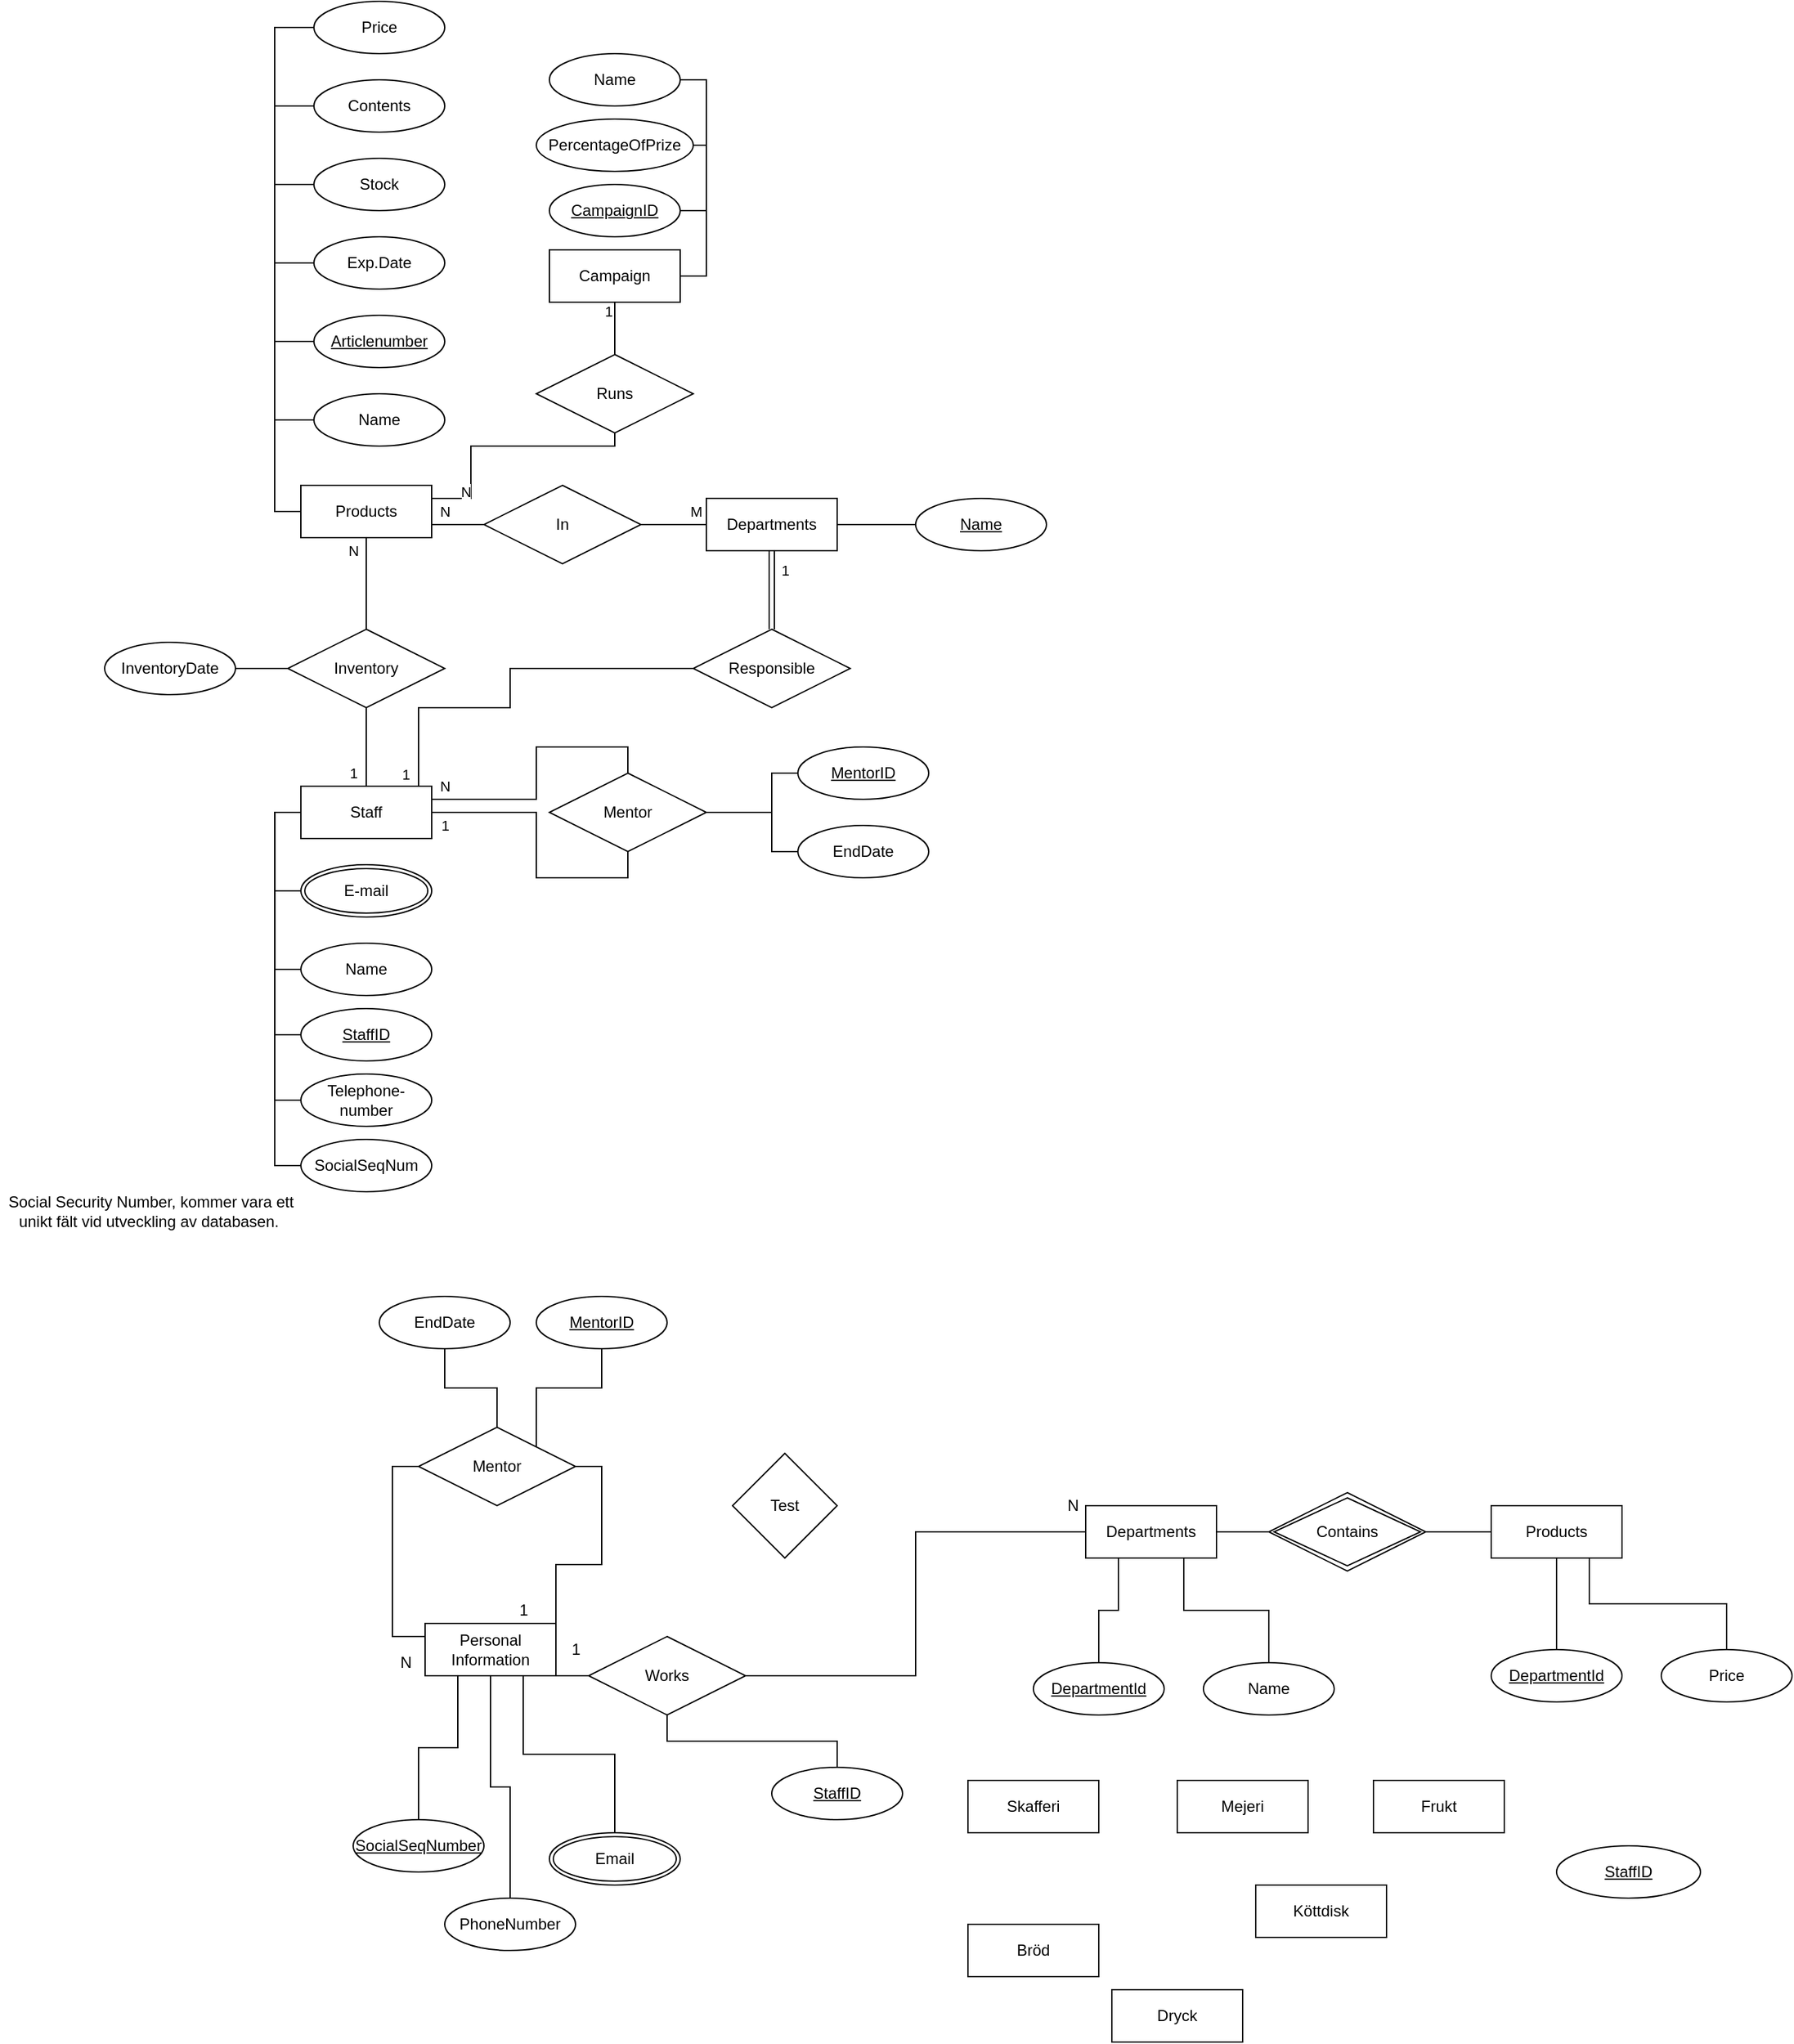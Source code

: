 <mxfile version="15.9.6" type="github">
  <diagram id="bgCsupE-RrFJObJ2OHrQ" name="Page-1">
    <mxGraphModel dx="2881" dy="2177" grid="1" gridSize="10" guides="1" tooltips="1" connect="1" arrows="1" fold="1" page="1" pageScale="1" pageWidth="850" pageHeight="1100" math="0" shadow="0">
      <root>
        <mxCell id="0" />
        <mxCell id="1" parent="0" />
        <mxCell id="HbWxku8zXNTNoIqn5ugo-1" value="Mejeri" style="whiteSpace=wrap;html=1;align=center;" parent="1" vertex="1">
          <mxGeometry x="160" y="330" width="100" height="40" as="geometry" />
        </mxCell>
        <mxCell id="HbWxku8zXNTNoIqn5ugo-2" value="Frukt" style="whiteSpace=wrap;html=1;align=center;" parent="1" vertex="1">
          <mxGeometry x="310" y="330" width="100" height="40" as="geometry" />
        </mxCell>
        <mxCell id="HbWxku8zXNTNoIqn5ugo-3" value="Skafferi" style="whiteSpace=wrap;html=1;align=center;" parent="1" vertex="1">
          <mxGeometry y="330" width="100" height="40" as="geometry" />
        </mxCell>
        <mxCell id="HbWxku8zXNTNoIqn5ugo-4" value="Dryck" style="whiteSpace=wrap;html=1;align=center;" parent="1" vertex="1">
          <mxGeometry x="110" y="490" width="100" height="40" as="geometry" />
        </mxCell>
        <mxCell id="HbWxku8zXNTNoIqn5ugo-5" value="Köttdisk" style="whiteSpace=wrap;html=1;align=center;" parent="1" vertex="1">
          <mxGeometry x="220" y="410" width="100" height="40" as="geometry" />
        </mxCell>
        <mxCell id="HbWxku8zXNTNoIqn5ugo-7" value="Bröd" style="whiteSpace=wrap;html=1;align=center;" parent="1" vertex="1">
          <mxGeometry y="440" width="100" height="40" as="geometry" />
        </mxCell>
        <mxCell id="HbWxku8zXNTNoIqn5ugo-10" value="StaffID" style="ellipse;whiteSpace=wrap;html=1;align=center;fontStyle=4;" parent="1" vertex="1">
          <mxGeometry x="450" y="380" width="110" height="40" as="geometry" />
        </mxCell>
        <mxCell id="HbWxku8zXNTNoIqn5ugo-46" style="edgeStyle=orthogonalEdgeStyle;rounded=0;orthogonalLoop=1;jettySize=auto;html=1;exitX=0.5;exitY=0;exitDx=0;exitDy=0;entryX=0.5;entryY=1;entryDx=0;entryDy=0;endArrow=none;endFill=0;" parent="1" source="HbWxku8zXNTNoIqn5ugo-11" target="HbWxku8zXNTNoIqn5ugo-44" edge="1">
          <mxGeometry relative="1" as="geometry" />
        </mxCell>
        <mxCell id="HbWxku8zXNTNoIqn5ugo-11" value="PhoneNumber" style="ellipse;whiteSpace=wrap;html=1;align=center;" parent="1" vertex="1">
          <mxGeometry x="-400" y="420" width="100" height="40" as="geometry" />
        </mxCell>
        <mxCell id="YOZ8upLMMK2aXxQrohTa-20" style="edgeStyle=orthogonalEdgeStyle;rounded=0;orthogonalLoop=1;jettySize=auto;html=1;exitX=0.5;exitY=0;exitDx=0;exitDy=0;entryX=0.75;entryY=1;entryDx=0;entryDy=0;endArrow=none;endFill=0;" parent="1" source="HbWxku8zXNTNoIqn5ugo-13" target="HbWxku8zXNTNoIqn5ugo-33" edge="1">
          <mxGeometry relative="1" as="geometry" />
        </mxCell>
        <mxCell id="HbWxku8zXNTNoIqn5ugo-13" value="Name" style="ellipse;whiteSpace=wrap;html=1;align=center;" parent="1" vertex="1">
          <mxGeometry x="180" y="240" width="100" height="40" as="geometry" />
        </mxCell>
        <mxCell id="YOZ8upLMMK2aXxQrohTa-6" style="edgeStyle=orthogonalEdgeStyle;rounded=0;orthogonalLoop=1;jettySize=auto;html=1;exitX=1;exitY=0.5;exitDx=0;exitDy=0;entryX=1;entryY=0;entryDx=0;entryDy=0;endArrow=none;endFill=0;" parent="1" source="HbWxku8zXNTNoIqn5ugo-17" target="HbWxku8zXNTNoIqn5ugo-44" edge="1">
          <mxGeometry relative="1" as="geometry">
            <Array as="points">
              <mxPoint x="-280" y="90" />
              <mxPoint x="-280" y="165" />
              <mxPoint x="-315" y="165" />
            </Array>
          </mxGeometry>
        </mxCell>
        <mxCell id="YOZ8upLMMK2aXxQrohTa-7" style="edgeStyle=orthogonalEdgeStyle;rounded=0;orthogonalLoop=1;jettySize=auto;html=1;exitX=0;exitY=0.5;exitDx=0;exitDy=0;entryX=0;entryY=0.25;entryDx=0;entryDy=0;endArrow=none;endFill=0;" parent="1" source="HbWxku8zXNTNoIqn5ugo-17" target="HbWxku8zXNTNoIqn5ugo-44" edge="1">
          <mxGeometry relative="1" as="geometry" />
        </mxCell>
        <mxCell id="HbWxku8zXNTNoIqn5ugo-17" value="Mentor" style="shape=rhombus;perimeter=rhombusPerimeter;whiteSpace=wrap;html=1;align=center;" parent="1" vertex="1">
          <mxGeometry x="-420.03" y="60" width="120" height="60" as="geometry" />
        </mxCell>
        <mxCell id="HbWxku8zXNTNoIqn5ugo-21" style="edgeStyle=orthogonalEdgeStyle;rounded=0;orthogonalLoop=1;jettySize=auto;html=1;exitX=0.5;exitY=1;exitDx=0;exitDy=0;entryX=0.5;entryY=0;entryDx=0;entryDy=0;endArrow=none;endFill=0;" parent="1" source="HbWxku8zXNTNoIqn5ugo-20" target="HbWxku8zXNTNoIqn5ugo-17" edge="1">
          <mxGeometry relative="1" as="geometry" />
        </mxCell>
        <mxCell id="HbWxku8zXNTNoIqn5ugo-20" value="EndDate" style="ellipse;whiteSpace=wrap;html=1;align=center;" parent="1" vertex="1">
          <mxGeometry x="-450" y="-40" width="100" height="40" as="geometry" />
        </mxCell>
        <mxCell id="HbWxku8zXNTNoIqn5ugo-27" style="edgeStyle=orthogonalEdgeStyle;rounded=0;orthogonalLoop=1;jettySize=auto;html=1;exitX=0.5;exitY=1;exitDx=0;exitDy=0;entryX=1;entryY=0;entryDx=0;entryDy=0;endArrow=none;endFill=0;" parent="1" source="HbWxku8zXNTNoIqn5ugo-26" target="HbWxku8zXNTNoIqn5ugo-17" edge="1">
          <mxGeometry relative="1" as="geometry" />
        </mxCell>
        <mxCell id="HbWxku8zXNTNoIqn5ugo-26" value="MentorID" style="ellipse;whiteSpace=wrap;html=1;align=center;fontStyle=4;" parent="1" vertex="1">
          <mxGeometry x="-330" y="-40" width="100" height="40" as="geometry" />
        </mxCell>
        <mxCell id="HbWxku8zXNTNoIqn5ugo-47" style="edgeStyle=orthogonalEdgeStyle;rounded=0;orthogonalLoop=1;jettySize=auto;html=1;exitX=0.5;exitY=0;exitDx=0;exitDy=0;entryX=0.75;entryY=1;entryDx=0;entryDy=0;endArrow=none;endFill=0;" parent="1" source="HbWxku8zXNTNoIqn5ugo-28" target="HbWxku8zXNTNoIqn5ugo-44" edge="1">
          <mxGeometry relative="1" as="geometry" />
        </mxCell>
        <mxCell id="HbWxku8zXNTNoIqn5ugo-28" value="Email" style="ellipse;shape=doubleEllipse;margin=3;whiteSpace=wrap;html=1;align=center;" parent="1" vertex="1">
          <mxGeometry x="-320" y="370" width="100" height="40" as="geometry" />
        </mxCell>
        <mxCell id="HbWxku8zXNTNoIqn5ugo-33" value="Departments" style="whiteSpace=wrap;html=1;align=center;" parent="1" vertex="1">
          <mxGeometry x="90" y="120" width="100" height="40" as="geometry" />
        </mxCell>
        <mxCell id="HbWxku8zXNTNoIqn5ugo-45" style="edgeStyle=orthogonalEdgeStyle;rounded=0;orthogonalLoop=1;jettySize=auto;html=1;exitX=0.5;exitY=0;exitDx=0;exitDy=0;entryX=0.25;entryY=1;entryDx=0;entryDy=0;endArrow=none;endFill=0;" parent="1" source="HbWxku8zXNTNoIqn5ugo-35" target="HbWxku8zXNTNoIqn5ugo-44" edge="1">
          <mxGeometry relative="1" as="geometry" />
        </mxCell>
        <mxCell id="HbWxku8zXNTNoIqn5ugo-35" value="SocialSeqNumber" style="ellipse;whiteSpace=wrap;html=1;align=center;fontStyle=4;" parent="1" vertex="1">
          <mxGeometry x="-470" y="360" width="100" height="40" as="geometry" />
        </mxCell>
        <mxCell id="HbWxku8zXNTNoIqn5ugo-43" value="StaffID" style="ellipse;whiteSpace=wrap;html=1;align=center;fontStyle=4;" parent="1" vertex="1">
          <mxGeometry x="-150.0" y="320" width="100" height="40" as="geometry" />
        </mxCell>
        <mxCell id="HbWxku8zXNTNoIqn5ugo-44" value="Personal Information" style="whiteSpace=wrap;html=1;align=center;" parent="1" vertex="1">
          <mxGeometry x="-415" y="210" width="100" height="40" as="geometry" />
        </mxCell>
        <mxCell id="YOZ8upLMMK2aXxQrohTa-1" style="edgeStyle=orthogonalEdgeStyle;rounded=0;orthogonalLoop=1;jettySize=auto;html=1;exitX=0;exitY=0.5;exitDx=0;exitDy=0;entryX=1;entryY=0.5;entryDx=0;entryDy=0;endArrow=none;endFill=0;" parent="1" source="HbWxku8zXNTNoIqn5ugo-56" target="HbWxku8zXNTNoIqn5ugo-60" edge="1">
          <mxGeometry relative="1" as="geometry" />
        </mxCell>
        <mxCell id="YOZ8upLMMK2aXxQrohTa-27" style="edgeStyle=orthogonalEdgeStyle;rounded=0;orthogonalLoop=1;jettySize=auto;html=1;exitX=0.5;exitY=1;exitDx=0;exitDy=0;entryX=0.5;entryY=0;entryDx=0;entryDy=0;endArrow=none;endFill=0;" parent="1" source="HbWxku8zXNTNoIqn5ugo-56" target="YOZ8upLMMK2aXxQrohTa-26" edge="1">
          <mxGeometry relative="1" as="geometry" />
        </mxCell>
        <mxCell id="HbWxku8zXNTNoIqn5ugo-56" value="Products" style="whiteSpace=wrap;html=1;align=center;" parent="1" vertex="1">
          <mxGeometry x="400" y="120" width="100" height="40" as="geometry" />
        </mxCell>
        <mxCell id="YOZ8upLMMK2aXxQrohTa-2" style="edgeStyle=orthogonalEdgeStyle;rounded=0;orthogonalLoop=1;jettySize=auto;html=1;exitX=0;exitY=0.5;exitDx=0;exitDy=0;entryX=1;entryY=0.5;entryDx=0;entryDy=0;endArrow=none;endFill=0;" parent="1" source="HbWxku8zXNTNoIqn5ugo-60" target="HbWxku8zXNTNoIqn5ugo-33" edge="1">
          <mxGeometry relative="1" as="geometry" />
        </mxCell>
        <mxCell id="HbWxku8zXNTNoIqn5ugo-60" value="Contains" style="shape=rhombus;double=1;perimeter=rhombusPerimeter;whiteSpace=wrap;html=1;align=center;" parent="1" vertex="1">
          <mxGeometry x="230" y="110" width="120" height="60" as="geometry" />
        </mxCell>
        <mxCell id="YOZ8upLMMK2aXxQrohTa-3" style="edgeStyle=orthogonalEdgeStyle;rounded=0;orthogonalLoop=1;jettySize=auto;html=1;exitX=0.5;exitY=1;exitDx=0;exitDy=0;" parent="1" source="HbWxku8zXNTNoIqn5ugo-43" target="HbWxku8zXNTNoIqn5ugo-43" edge="1">
          <mxGeometry relative="1" as="geometry" />
        </mxCell>
        <mxCell id="YOZ8upLMMK2aXxQrohTa-8" value="1" style="text;html=1;align=center;verticalAlign=middle;resizable=0;points=[];autosize=1;strokeColor=none;fillColor=none;" parent="1" vertex="1">
          <mxGeometry x="-350" y="190" width="20" height="20" as="geometry" />
        </mxCell>
        <mxCell id="YOZ8upLMMK2aXxQrohTa-9" value="N" style="text;html=1;align=center;verticalAlign=middle;resizable=0;points=[];autosize=1;strokeColor=none;fillColor=none;" parent="1" vertex="1">
          <mxGeometry x="-440" y="230" width="20" height="20" as="geometry" />
        </mxCell>
        <mxCell id="YOZ8upLMMK2aXxQrohTa-14" style="edgeStyle=orthogonalEdgeStyle;rounded=0;orthogonalLoop=1;jettySize=auto;html=1;exitX=1;exitY=0.5;exitDx=0;exitDy=0;entryX=0;entryY=0.5;entryDx=0;entryDy=0;endArrow=none;endFill=0;" parent="1" source="YOZ8upLMMK2aXxQrohTa-12" target="HbWxku8zXNTNoIqn5ugo-33" edge="1">
          <mxGeometry relative="1" as="geometry">
            <mxPoint x="-130" y="80" as="targetPoint" />
          </mxGeometry>
        </mxCell>
        <mxCell id="YOZ8upLMMK2aXxQrohTa-15" style="edgeStyle=orthogonalEdgeStyle;rounded=0;orthogonalLoop=1;jettySize=auto;html=1;exitX=0;exitY=0.5;exitDx=0;exitDy=0;entryX=1;entryY=0.5;entryDx=0;entryDy=0;endArrow=none;endFill=0;" parent="1" source="YOZ8upLMMK2aXxQrohTa-12" target="HbWxku8zXNTNoIqn5ugo-44" edge="1">
          <mxGeometry relative="1" as="geometry" />
        </mxCell>
        <mxCell id="vDdx3OhDrT1uDp-DQFyT-1" style="edgeStyle=orthogonalEdgeStyle;rounded=0;orthogonalLoop=1;jettySize=auto;html=1;exitX=0.5;exitY=1;exitDx=0;exitDy=0;entryX=0.5;entryY=0;entryDx=0;entryDy=0;endArrow=none;endFill=0;" parent="1" source="YOZ8upLMMK2aXxQrohTa-12" target="HbWxku8zXNTNoIqn5ugo-43" edge="1">
          <mxGeometry relative="1" as="geometry" />
        </mxCell>
        <mxCell id="YOZ8upLMMK2aXxQrohTa-12" value="Works" style="shape=rhombus;perimeter=rhombusPerimeter;whiteSpace=wrap;html=1;align=center;" parent="1" vertex="1">
          <mxGeometry x="-290" y="220" width="120" height="60" as="geometry" />
        </mxCell>
        <mxCell id="YOZ8upLMMK2aXxQrohTa-24" style="edgeStyle=orthogonalEdgeStyle;rounded=0;orthogonalLoop=1;jettySize=auto;html=1;exitX=0.5;exitY=0;exitDx=0;exitDy=0;entryX=0.25;entryY=1;entryDx=0;entryDy=0;endArrow=none;endFill=0;" parent="1" source="YOZ8upLMMK2aXxQrohTa-19" target="HbWxku8zXNTNoIqn5ugo-33" edge="1">
          <mxGeometry relative="1" as="geometry" />
        </mxCell>
        <mxCell id="YOZ8upLMMK2aXxQrohTa-19" value="DepartmentId" style="ellipse;whiteSpace=wrap;html=1;align=center;fontStyle=4;" parent="1" vertex="1">
          <mxGeometry x="50" y="240" width="100" height="40" as="geometry" />
        </mxCell>
        <mxCell id="YOZ8upLMMK2aXxQrohTa-26" value="DepartmentId" style="ellipse;whiteSpace=wrap;html=1;align=center;fontStyle=4;" parent="1" vertex="1">
          <mxGeometry x="400" y="230" width="100" height="40" as="geometry" />
        </mxCell>
        <mxCell id="YOZ8upLMMK2aXxQrohTa-29" style="edgeStyle=orthogonalEdgeStyle;rounded=0;orthogonalLoop=1;jettySize=auto;html=1;exitX=0.5;exitY=0;exitDx=0;exitDy=0;entryX=0.75;entryY=1;entryDx=0;entryDy=0;endArrow=none;endFill=0;" parent="1" source="YOZ8upLMMK2aXxQrohTa-28" target="HbWxku8zXNTNoIqn5ugo-56" edge="1">
          <mxGeometry relative="1" as="geometry" />
        </mxCell>
        <mxCell id="YOZ8upLMMK2aXxQrohTa-28" value="Price" style="ellipse;whiteSpace=wrap;html=1;align=center;" parent="1" vertex="1">
          <mxGeometry x="530" y="230" width="100" height="40" as="geometry" />
        </mxCell>
        <mxCell id="vDdx3OhDrT1uDp-DQFyT-2" value="1" style="text;html=1;align=center;verticalAlign=middle;resizable=0;points=[];autosize=1;strokeColor=none;fillColor=none;" parent="1" vertex="1">
          <mxGeometry x="-310" y="220" width="20" height="20" as="geometry" />
        </mxCell>
        <mxCell id="vDdx3OhDrT1uDp-DQFyT-3" value="N" style="text;html=1;align=center;verticalAlign=middle;resizable=0;points=[];autosize=1;strokeColor=none;fillColor=none;" parent="1" vertex="1">
          <mxGeometry x="70" y="110" width="20" height="20" as="geometry" />
        </mxCell>
        <mxCell id="ekuMtjMr5jPnJNl6alYP-1" value="Test" style="rhombus;whiteSpace=wrap;html=1;" parent="1" vertex="1">
          <mxGeometry x="-180" y="80" width="80" height="80" as="geometry" />
        </mxCell>
        <mxCell id="_oEQiWgGqk_jcxd5cbi1-2" value="Name" style="ellipse;whiteSpace=wrap;html=1;align=center;" parent="1" vertex="1">
          <mxGeometry x="-509.96" y="-310" width="100" height="40" as="geometry" />
        </mxCell>
        <mxCell id="_oEQiWgGqk_jcxd5cbi1-15" style="edgeStyle=orthogonalEdgeStyle;rounded=0;orthogonalLoop=1;jettySize=auto;html=1;exitX=1;exitY=0.5;exitDx=0;exitDy=0;entryX=0.5;entryY=1;entryDx=0;entryDy=0;endArrow=none;endFill=0;" parent="1" source="_oEQiWgGqk_jcxd5cbi1-3" target="_oEQiWgGqk_jcxd5cbi1-9" edge="1">
          <mxGeometry relative="1" as="geometry">
            <mxPoint x="-240" y="-410" as="sourcePoint" />
            <Array as="points">
              <mxPoint x="-330" y="-410" />
              <mxPoint x="-330" y="-360" />
              <mxPoint x="-260" y="-360" />
            </Array>
          </mxGeometry>
        </mxCell>
        <mxCell id="8ETVgoLnfylcAnB1L1Gz-28" value="1" style="edgeLabel;html=1;align=center;verticalAlign=middle;resizable=0;points=[];" parent="_oEQiWgGqk_jcxd5cbi1-15" vertex="1" connectable="0">
          <mxGeometry x="-0.825" y="1" relative="1" as="geometry">
            <mxPoint x="-9" y="11" as="offset" />
          </mxGeometry>
        </mxCell>
        <mxCell id="_oEQiWgGqk_jcxd5cbi1-24" style="edgeStyle=orthogonalEdgeStyle;rounded=0;orthogonalLoop=1;jettySize=auto;html=1;entryX=0;entryY=0.5;entryDx=0;entryDy=0;endArrow=none;endFill=0;" parent="1" target="_oEQiWgGqk_jcxd5cbi1-5" edge="1">
          <mxGeometry relative="1" as="geometry">
            <mxPoint x="-509.96" y="-410" as="sourcePoint" />
            <Array as="points">
              <mxPoint x="-509.96" y="-410" />
              <mxPoint x="-529.96" y="-410" />
              <mxPoint x="-529.96" y="-240" />
            </Array>
          </mxGeometry>
        </mxCell>
        <mxCell id="_oEQiWgGqk_jcxd5cbi1-26" style="edgeStyle=orthogonalEdgeStyle;rounded=0;orthogonalLoop=1;jettySize=auto;html=1;exitX=0;exitY=0.5;exitDx=0;exitDy=0;entryX=0;entryY=0.5;entryDx=0;entryDy=0;endArrow=none;endFill=0;" parent="1" source="_oEQiWgGqk_jcxd5cbi1-3" target="_oEQiWgGqk_jcxd5cbi1-2" edge="1">
          <mxGeometry relative="1" as="geometry">
            <Array as="points">
              <mxPoint x="-529.96" y="-410" />
              <mxPoint x="-529.96" y="-290" />
            </Array>
          </mxGeometry>
        </mxCell>
        <mxCell id="_oEQiWgGqk_jcxd5cbi1-33" style="edgeStyle=orthogonalEdgeStyle;rounded=0;orthogonalLoop=1;jettySize=auto;html=1;exitX=0;exitY=0.5;exitDx=0;exitDy=0;entryX=0;entryY=0.5;entryDx=0;entryDy=0;endArrow=none;endFill=0;" parent="1" source="_oEQiWgGqk_jcxd5cbi1-3" target="_oEQiWgGqk_jcxd5cbi1-8" edge="1">
          <mxGeometry relative="1" as="geometry" />
        </mxCell>
        <mxCell id="_oEQiWgGqk_jcxd5cbi1-34" style="edgeStyle=orthogonalEdgeStyle;rounded=0;orthogonalLoop=1;jettySize=auto;html=1;exitX=0;exitY=0.5;exitDx=0;exitDy=0;entryX=1;entryY=0.5;entryDx=0;entryDy=0;endArrow=none;endFill=0;" parent="1" source="_oEQiWgGqk_jcxd5cbi1-3" target="_oEQiWgGqk_jcxd5cbi1-18" edge="1">
          <mxGeometry relative="1" as="geometry">
            <Array as="points">
              <mxPoint x="-529.96" y="-410" />
              <mxPoint x="-529.96" y="-190" />
            </Array>
          </mxGeometry>
        </mxCell>
        <mxCell id="_oEQiWgGqk_jcxd5cbi1-3" value="Staff" style="whiteSpace=wrap;html=1;align=center;" parent="1" vertex="1">
          <mxGeometry x="-509.96" y="-430" width="100" height="40" as="geometry" />
        </mxCell>
        <mxCell id="_oEQiWgGqk_jcxd5cbi1-5" value="StaffID" style="ellipse;whiteSpace=wrap;html=1;align=center;fontStyle=4;" parent="1" vertex="1">
          <mxGeometry x="-509.96" y="-260" width="100" height="40" as="geometry" />
        </mxCell>
        <mxCell id="_oEQiWgGqk_jcxd5cbi1-8" value="E-mail" style="ellipse;shape=doubleEllipse;margin=3;whiteSpace=wrap;html=1;align=center;" parent="1" vertex="1">
          <mxGeometry x="-509.96" y="-370" width="100" height="40" as="geometry" />
        </mxCell>
        <mxCell id="_oEQiWgGqk_jcxd5cbi1-16" style="edgeStyle=orthogonalEdgeStyle;rounded=0;orthogonalLoop=1;jettySize=auto;html=1;exitX=0.5;exitY=0;exitDx=0;exitDy=0;endArrow=none;endFill=0;entryX=1;entryY=0.25;entryDx=0;entryDy=0;" parent="1" source="_oEQiWgGqk_jcxd5cbi1-9" target="_oEQiWgGqk_jcxd5cbi1-3" edge="1">
          <mxGeometry relative="1" as="geometry">
            <mxPoint x="-250" y="-430" as="targetPoint" />
            <Array as="points">
              <mxPoint x="-260" y="-460" />
              <mxPoint x="-330" y="-460" />
              <mxPoint x="-330" y="-420" />
            </Array>
          </mxGeometry>
        </mxCell>
        <mxCell id="8ETVgoLnfylcAnB1L1Gz-29" value="N" style="edgeLabel;html=1;align=center;verticalAlign=middle;resizable=0;points=[];" parent="_oEQiWgGqk_jcxd5cbi1-16" vertex="1" connectable="0">
          <mxGeometry x="0.583" y="-1" relative="1" as="geometry">
            <mxPoint x="-34" y="-9" as="offset" />
          </mxGeometry>
        </mxCell>
        <mxCell id="_oEQiWgGqk_jcxd5cbi1-35" style="edgeStyle=orthogonalEdgeStyle;rounded=0;orthogonalLoop=1;jettySize=auto;html=1;exitX=1;exitY=0.5;exitDx=0;exitDy=0;entryX=0;entryY=0.5;entryDx=0;entryDy=0;endArrow=none;endFill=0;" parent="1" source="_oEQiWgGqk_jcxd5cbi1-9" target="8ETVgoLnfylcAnB1L1Gz-1" edge="1">
          <mxGeometry relative="1" as="geometry">
            <Array as="points">
              <mxPoint x="-150" y="-410" />
              <mxPoint x="-150" y="-440" />
            </Array>
          </mxGeometry>
        </mxCell>
        <mxCell id="_oEQiWgGqk_jcxd5cbi1-9" value="Mentor" style="shape=rhombus;perimeter=rhombusPerimeter;whiteSpace=wrap;html=1;align=center;" parent="1" vertex="1">
          <mxGeometry x="-320" y="-440" width="120" height="60" as="geometry" />
        </mxCell>
        <mxCell id="_oEQiWgGqk_jcxd5cbi1-18" value="Telephone-number" style="ellipse;whiteSpace=wrap;html=1;align=center;" parent="1" vertex="1">
          <mxGeometry x="-509.96" y="-210" width="100" height="40" as="geometry" />
        </mxCell>
        <mxCell id="8ETVgoLnfylcAnB1L1Gz-1" value="MentorID" style="ellipse;whiteSpace=wrap;html=1;align=center;fontStyle=4;hachureGap=4;" parent="1" vertex="1">
          <mxGeometry x="-130" y="-460" width="100" height="40" as="geometry" />
        </mxCell>
        <mxCell id="8ETVgoLnfylcAnB1L1Gz-4" style="edgeStyle=orthogonalEdgeStyle;rounded=0;orthogonalLoop=1;jettySize=auto;html=1;exitX=0;exitY=0.5;exitDx=0;exitDy=0;entryX=1;entryY=0.5;entryDx=0;entryDy=0;endArrow=none;endFill=0;sourcePerimeterSpacing=8;targetPerimeterSpacing=8;" parent="1" source="8ETVgoLnfylcAnB1L1Gz-2" target="_oEQiWgGqk_jcxd5cbi1-9" edge="1">
          <mxGeometry relative="1" as="geometry">
            <Array as="points">
              <mxPoint x="-150" y="-380" />
              <mxPoint x="-150" y="-410" />
            </Array>
          </mxGeometry>
        </mxCell>
        <mxCell id="8ETVgoLnfylcAnB1L1Gz-2" value="EndDate" style="ellipse;whiteSpace=wrap;html=1;align=center;hachureGap=4;" parent="1" vertex="1">
          <mxGeometry x="-130" y="-400" width="100" height="40" as="geometry" />
        </mxCell>
        <mxCell id="8ETVgoLnfylcAnB1L1Gz-18" style="edgeStyle=orthogonalEdgeStyle;rounded=0;orthogonalLoop=1;jettySize=auto;html=1;exitX=0.5;exitY=1;exitDx=0;exitDy=0;entryX=0.5;entryY=0;entryDx=0;entryDy=0;endArrow=none;endFill=0;sourcePerimeterSpacing=8;targetPerimeterSpacing=8;shape=link;" parent="1" source="8ETVgoLnfylcAnB1L1Gz-5" target="8ETVgoLnfylcAnB1L1Gz-17" edge="1">
          <mxGeometry relative="1" as="geometry" />
        </mxCell>
        <mxCell id="8ETVgoLnfylcAnB1L1Gz-25" value="1" style="edgeLabel;html=1;align=center;verticalAlign=middle;resizable=0;points=[];" parent="8ETVgoLnfylcAnB1L1Gz-18" vertex="1" connectable="0">
          <mxGeometry x="-0.225" relative="1" as="geometry">
            <mxPoint x="10" y="-9" as="offset" />
          </mxGeometry>
        </mxCell>
        <mxCell id="5kQ8F68xBoGLGSHtLpyz-3" style="edgeStyle=orthogonalEdgeStyle;rounded=0;orthogonalLoop=1;jettySize=auto;html=1;exitX=0;exitY=0.5;exitDx=0;exitDy=0;entryX=1;entryY=0.5;entryDx=0;entryDy=0;endArrow=none;endFill=0;" parent="1" source="8ETVgoLnfylcAnB1L1Gz-5" target="5kQ8F68xBoGLGSHtLpyz-1" edge="1">
          <mxGeometry relative="1" as="geometry" />
        </mxCell>
        <mxCell id="5kQ8F68xBoGLGSHtLpyz-4" value="M" style="edgeLabel;html=1;align=center;verticalAlign=middle;resizable=0;points=[];" parent="5kQ8F68xBoGLGSHtLpyz-3" connectable="0" vertex="1">
          <mxGeometry x="-0.743" relative="1" as="geometry">
            <mxPoint x="-2" y="-10" as="offset" />
          </mxGeometry>
        </mxCell>
        <mxCell id="8ETVgoLnfylcAnB1L1Gz-5" value="Departments" style="whiteSpace=wrap;html=1;align=center;hachureGap=4;" parent="1" vertex="1">
          <mxGeometry x="-200" y="-650.03" width="100" height="40" as="geometry" />
        </mxCell>
        <mxCell id="cTiyhm5G_KL6r7Zk5rUr-2" style="edgeStyle=orthogonalEdgeStyle;rounded=0;orthogonalLoop=1;jettySize=auto;html=1;exitX=1;exitY=0.5;exitDx=0;exitDy=0;endArrow=none;endFill=0;entryX=0;entryY=0.5;entryDx=0;entryDy=0;" parent="1" source="cTiyhm5G_KL6r7Zk5rUr-1" target="_oEQiWgGqk_jcxd5cbi1-3" edge="1">
          <mxGeometry relative="1" as="geometry">
            <mxPoint x="-419.96" y="-430" as="targetPoint" />
            <Array as="points">
              <mxPoint x="-529.96" y="-140" />
              <mxPoint x="-529.96" y="-410" />
            </Array>
          </mxGeometry>
        </mxCell>
        <mxCell id="cTiyhm5G_KL6r7Zk5rUr-1" value="SocialSeqNum" style="ellipse;whiteSpace=wrap;html=1;align=center;" parent="1" vertex="1">
          <mxGeometry x="-509.96" y="-160" width="100" height="40" as="geometry" />
        </mxCell>
        <mxCell id="8ETVgoLnfylcAnB1L1Gz-13" style="edgeStyle=orthogonalEdgeStyle;rounded=0;orthogonalLoop=1;jettySize=auto;html=1;exitX=0.5;exitY=1;exitDx=0;exitDy=0;endArrow=none;endFill=0;sourcePerimeterSpacing=8;targetPerimeterSpacing=8;entryX=0.5;entryY=0;entryDx=0;entryDy=0;" parent="1" source="8ETVgoLnfylcAnB1L1Gz-11" target="8ETVgoLnfylcAnB1L1Gz-12" edge="1">
          <mxGeometry relative="1" as="geometry">
            <mxPoint x="-430" y="-570" as="targetPoint" />
          </mxGeometry>
        </mxCell>
        <mxCell id="8ETVgoLnfylcAnB1L1Gz-27" value="N" style="edgeLabel;html=1;align=center;verticalAlign=middle;resizable=0;points=[];" parent="8ETVgoLnfylcAnB1L1Gz-13" vertex="1" connectable="0">
          <mxGeometry x="-0.74" relative="1" as="geometry">
            <mxPoint x="-10" y="1" as="offset" />
          </mxGeometry>
        </mxCell>
        <mxCell id="5kQ8F68xBoGLGSHtLpyz-2" value="N" style="edgeStyle=orthogonalEdgeStyle;rounded=0;orthogonalLoop=1;jettySize=auto;html=1;entryX=0;entryY=0.5;entryDx=0;entryDy=0;endArrow=none;endFill=0;exitX=1;exitY=0.5;exitDx=0;exitDy=0;" parent="1" source="8ETVgoLnfylcAnB1L1Gz-11" target="5kQ8F68xBoGLGSHtLpyz-1" edge="1">
          <mxGeometry x="-0.2" y="10" relative="1" as="geometry">
            <mxPoint as="offset" />
            <mxPoint x="-400" y="-640" as="sourcePoint" />
            <Array as="points">
              <mxPoint x="-410" y="-630" />
            </Array>
          </mxGeometry>
        </mxCell>
        <mxCell id="_oEQiWgGqk_jcxd5cbi1-49" style="edgeStyle=orthogonalEdgeStyle;rounded=0;orthogonalLoop=1;jettySize=auto;html=1;exitX=0;exitY=0.5;exitDx=0;exitDy=0;entryX=0;entryY=0.5;entryDx=0;entryDy=0;endArrow=none;endFill=0;" parent="1" source="8ETVgoLnfylcAnB1L1Gz-11" target="_oEQiWgGqk_jcxd5cbi1-36" edge="1">
          <mxGeometry relative="1" as="geometry" />
        </mxCell>
        <mxCell id="8ETVgoLnfylcAnB1L1Gz-11" value="Products" style="whiteSpace=wrap;html=1;align=center;hachureGap=4;" parent="1" vertex="1">
          <mxGeometry x="-510" y="-660" width="100" height="40" as="geometry" />
        </mxCell>
        <mxCell id="8ETVgoLnfylcAnB1L1Gz-14" style="edgeStyle=orthogonalEdgeStyle;rounded=0;orthogonalLoop=1;jettySize=auto;html=1;exitX=0.5;exitY=1;exitDx=0;exitDy=0;entryX=0.5;entryY=0;entryDx=0;entryDy=0;endArrow=none;endFill=0;sourcePerimeterSpacing=8;targetPerimeterSpacing=8;" parent="1" source="8ETVgoLnfylcAnB1L1Gz-12" target="_oEQiWgGqk_jcxd5cbi1-3" edge="1">
          <mxGeometry relative="1" as="geometry">
            <Array as="points">
              <mxPoint x="-460" y="-430" />
            </Array>
          </mxGeometry>
        </mxCell>
        <mxCell id="8ETVgoLnfylcAnB1L1Gz-26" value="1" style="edgeLabel;html=1;align=center;verticalAlign=middle;resizable=0;points=[];" parent="8ETVgoLnfylcAnB1L1Gz-14" vertex="1" connectable="0">
          <mxGeometry x="0.5" relative="1" as="geometry">
            <mxPoint x="-10" y="5" as="offset" />
          </mxGeometry>
        </mxCell>
        <mxCell id="8ETVgoLnfylcAnB1L1Gz-16" style="edgeStyle=orthogonalEdgeStyle;rounded=0;orthogonalLoop=1;jettySize=auto;html=1;exitX=0;exitY=0.5;exitDx=0;exitDy=0;entryX=1;entryY=0.5;entryDx=0;entryDy=0;endArrow=none;endFill=0;sourcePerimeterSpacing=8;targetPerimeterSpacing=8;" parent="1" source="8ETVgoLnfylcAnB1L1Gz-12" target="8ETVgoLnfylcAnB1L1Gz-15" edge="1">
          <mxGeometry relative="1" as="geometry">
            <Array as="points">
              <mxPoint x="-560" y="-520" />
            </Array>
          </mxGeometry>
        </mxCell>
        <mxCell id="8ETVgoLnfylcAnB1L1Gz-12" value="Inventory" style="shape=rhombus;perimeter=rhombusPerimeter;whiteSpace=wrap;html=1;align=center;hachureGap=4;" parent="1" vertex="1">
          <mxGeometry x="-520" y="-550" width="120" height="60" as="geometry" />
        </mxCell>
        <mxCell id="8ETVgoLnfylcAnB1L1Gz-15" value="InventoryDate" style="ellipse;whiteSpace=wrap;html=1;align=center;hachureGap=4;" parent="1" vertex="1">
          <mxGeometry x="-660" y="-540" width="100" height="40" as="geometry" />
        </mxCell>
        <mxCell id="8ETVgoLnfylcAnB1L1Gz-23" style="edgeStyle=orthogonalEdgeStyle;rounded=0;orthogonalLoop=1;jettySize=auto;html=1;exitX=0;exitY=0.5;exitDx=0;exitDy=0;endArrow=none;endFill=0;sourcePerimeterSpacing=8;targetPerimeterSpacing=8;" parent="1" source="8ETVgoLnfylcAnB1L1Gz-17" edge="1">
          <mxGeometry relative="1" as="geometry">
            <mxPoint x="-420" y="-430" as="targetPoint" />
            <Array as="points">
              <mxPoint x="-350" y="-520" />
              <mxPoint x="-350" y="-490" />
              <mxPoint x="-420" y="-490" />
            </Array>
          </mxGeometry>
        </mxCell>
        <mxCell id="8ETVgoLnfylcAnB1L1Gz-24" value="1" style="edgeLabel;html=1;align=center;verticalAlign=middle;resizable=0;points=[];" parent="8ETVgoLnfylcAnB1L1Gz-23" vertex="1" connectable="0">
          <mxGeometry x="0.815" y="2" relative="1" as="geometry">
            <mxPoint x="-12" y="18" as="offset" />
          </mxGeometry>
        </mxCell>
        <mxCell id="8ETVgoLnfylcAnB1L1Gz-17" value="Responsible" style="shape=rhombus;perimeter=rhombusPerimeter;whiteSpace=wrap;html=1;align=center;hachureGap=4;" parent="1" vertex="1">
          <mxGeometry x="-210" y="-550" width="120" height="60" as="geometry" />
        </mxCell>
        <mxCell id="_oEQiWgGqk_jcxd5cbi1-36" value="Name" style="ellipse;whiteSpace=wrap;html=1;align=center;" parent="1" vertex="1">
          <mxGeometry x="-500" y="-730" width="100" height="40" as="geometry" />
        </mxCell>
        <mxCell id="5kQ8F68xBoGLGSHtLpyz-1" value="In" style="shape=rhombus;perimeter=rhombusPerimeter;whiteSpace=wrap;html=1;align=center;" parent="1" vertex="1">
          <mxGeometry x="-370" y="-660" width="120" height="60" as="geometry" />
        </mxCell>
        <mxCell id="_oEQiWgGqk_jcxd5cbi1-52" style="edgeStyle=orthogonalEdgeStyle;rounded=0;orthogonalLoop=1;jettySize=auto;html=1;exitX=0;exitY=0.5;exitDx=0;exitDy=0;entryX=0;entryY=0.5;entryDx=0;entryDy=0;endArrow=none;endFill=0;" parent="1" source="_oEQiWgGqk_jcxd5cbi1-37" target="8ETVgoLnfylcAnB1L1Gz-11" edge="1">
          <mxGeometry relative="1" as="geometry" />
        </mxCell>
        <mxCell id="5kQ8F68xBoGLGSHtLpyz-6" style="edgeStyle=orthogonalEdgeStyle;rounded=0;orthogonalLoop=1;jettySize=auto;html=1;exitX=0;exitY=0.5;exitDx=0;exitDy=0;entryX=1;entryY=0.5;entryDx=0;entryDy=0;endArrow=none;endFill=0;" parent="1" source="5kQ8F68xBoGLGSHtLpyz-5" target="8ETVgoLnfylcAnB1L1Gz-5" edge="1">
          <mxGeometry relative="1" as="geometry" />
        </mxCell>
        <mxCell id="_oEQiWgGqk_jcxd5cbi1-37" value="Exp.Date" style="ellipse;whiteSpace=wrap;html=1;align=center;" parent="1" vertex="1">
          <mxGeometry x="-500" y="-850" width="100" height="40" as="geometry" />
        </mxCell>
        <mxCell id="_oEQiWgGqk_jcxd5cbi1-50" style="edgeStyle=orthogonalEdgeStyle;rounded=0;orthogonalLoop=1;jettySize=auto;html=1;exitX=0;exitY=0.5;exitDx=0;exitDy=0;endArrow=none;endFill=0;entryX=0;entryY=0.5;entryDx=0;entryDy=0;" parent="1" source="_oEQiWgGqk_jcxd5cbi1-38" target="8ETVgoLnfylcAnB1L1Gz-11" edge="1">
          <mxGeometry relative="1" as="geometry">
            <mxPoint x="-580" y="-640" as="targetPoint" />
          </mxGeometry>
        </mxCell>
        <mxCell id="5kQ8F68xBoGLGSHtLpyz-5" value="Name" style="ellipse;whiteSpace=wrap;html=1;align=center;fontStyle=4;" parent="1" vertex="1">
          <mxGeometry x="-40" y="-650" width="100" height="40" as="geometry" />
        </mxCell>
        <mxCell id="_oEQiWgGqk_jcxd5cbi1-38" value="Articlenumber" style="ellipse;whiteSpace=wrap;html=1;align=center;fontStyle=4;" parent="1" vertex="1">
          <mxGeometry x="-500" y="-790" width="100" height="40" as="geometry" />
        </mxCell>
        <mxCell id="_oEQiWgGqk_jcxd5cbi1-54" style="edgeStyle=orthogonalEdgeStyle;rounded=0;orthogonalLoop=1;jettySize=auto;html=1;exitX=0;exitY=0.5;exitDx=0;exitDy=0;entryX=0;entryY=0.5;entryDx=0;entryDy=0;endArrow=none;endFill=0;" parent="1" source="_oEQiWgGqk_jcxd5cbi1-39" target="8ETVgoLnfylcAnB1L1Gz-11" edge="1">
          <mxGeometry relative="1" as="geometry" />
        </mxCell>
        <mxCell id="_oEQiWgGqk_jcxd5cbi1-39" value="Stock" style="ellipse;whiteSpace=wrap;html=1;align=center;" parent="1" vertex="1">
          <mxGeometry x="-500" y="-910" width="100" height="40" as="geometry" />
        </mxCell>
        <mxCell id="_oEQiWgGqk_jcxd5cbi1-57" style="edgeStyle=orthogonalEdgeStyle;rounded=0;orthogonalLoop=1;jettySize=auto;html=1;exitX=0;exitY=0.5;exitDx=0;exitDy=0;entryX=0;entryY=0.5;entryDx=0;entryDy=0;endArrow=none;endFill=0;" parent="1" source="_oEQiWgGqk_jcxd5cbi1-40" target="8ETVgoLnfylcAnB1L1Gz-11" edge="1">
          <mxGeometry relative="1" as="geometry" />
        </mxCell>
        <mxCell id="_oEQiWgGqk_jcxd5cbi1-40" value="Price" style="ellipse;whiteSpace=wrap;html=1;align=center;" parent="1" vertex="1">
          <mxGeometry x="-500" y="-1030" width="100" height="40" as="geometry" />
        </mxCell>
        <mxCell id="_oEQiWgGqk_jcxd5cbi1-56" style="edgeStyle=orthogonalEdgeStyle;rounded=0;orthogonalLoop=1;jettySize=auto;html=1;exitX=0;exitY=0.5;exitDx=0;exitDy=0;entryX=0;entryY=0.5;entryDx=0;entryDy=0;endArrow=none;endFill=0;" parent="1" source="_oEQiWgGqk_jcxd5cbi1-47" target="8ETVgoLnfylcAnB1L1Gz-11" edge="1">
          <mxGeometry relative="1" as="geometry" />
        </mxCell>
        <mxCell id="_oEQiWgGqk_jcxd5cbi1-47" value="Contents" style="ellipse;whiteSpace=wrap;html=1;align=center;" parent="1" vertex="1">
          <mxGeometry x="-500" y="-970" width="100" height="40" as="geometry" />
        </mxCell>
        <mxCell id="8ETVgoLnfylcAnB1L1Gz-37" style="edgeStyle=orthogonalEdgeStyle;rounded=0;orthogonalLoop=1;jettySize=auto;html=1;exitX=1;exitY=0.5;exitDx=0;exitDy=0;entryX=1;entryY=0.5;entryDx=0;entryDy=0;endArrow=none;endFill=0;sourcePerimeterSpacing=8;targetPerimeterSpacing=8;" parent="1" source="8ETVgoLnfylcAnB1L1Gz-46" target="8ETVgoLnfylcAnB1L1Gz-35" edge="1">
          <mxGeometry relative="1" as="geometry">
            <mxPoint x="-300" y="-920" as="sourcePoint" />
            <Array as="points">
              <mxPoint x="-200" y="-870" />
              <mxPoint x="-200" y="-820" />
            </Array>
          </mxGeometry>
        </mxCell>
        <mxCell id="8ETVgoLnfylcAnB1L1Gz-39" value="N" style="edgeStyle=orthogonalEdgeStyle;rounded=0;orthogonalLoop=1;jettySize=auto;html=1;exitX=0.5;exitY=1;exitDx=0;exitDy=0;entryX=1;entryY=0.25;entryDx=0;entryDy=0;endArrow=none;endFill=0;targetPerimeterSpacing=8;startArrow=none;" parent="1" source="8ETVgoLnfylcAnB1L1Gz-42" target="8ETVgoLnfylcAnB1L1Gz-11" edge="1">
          <mxGeometry x="0.733" y="-5" relative="1" as="geometry">
            <mxPoint as="offset" />
            <Array as="points">
              <mxPoint x="-270" y="-690" />
              <mxPoint x="-380" y="-690" />
              <mxPoint x="-380" y="-650" />
            </Array>
          </mxGeometry>
        </mxCell>
        <mxCell id="8ETVgoLnfylcAnB1L1Gz-48" style="edgeStyle=orthogonalEdgeStyle;rounded=0;orthogonalLoop=1;jettySize=auto;html=1;exitX=1;exitY=0.5;exitDx=0;exitDy=0;entryX=1;entryY=0.5;entryDx=0;entryDy=0;endArrow=none;endFill=0;sourcePerimeterSpacing=8;targetPerimeterSpacing=8;" parent="1" source="8ETVgoLnfylcAnB1L1Gz-35" target="8ETVgoLnfylcAnB1L1Gz-47" edge="1">
          <mxGeometry relative="1" as="geometry">
            <Array as="points">
              <mxPoint x="-200" y="-820" />
              <mxPoint x="-200" y="-970" />
            </Array>
          </mxGeometry>
        </mxCell>
        <mxCell id="8ETVgoLnfylcAnB1L1Gz-35" value="Campaign" style="whiteSpace=wrap;html=1;align=center;hachureGap=4;" parent="1" vertex="1">
          <mxGeometry x="-320" y="-840" width="100" height="40" as="geometry" />
        </mxCell>
        <mxCell id="8ETVgoLnfylcAnB1L1Gz-38" style="edgeStyle=orthogonalEdgeStyle;rounded=0;orthogonalLoop=1;jettySize=auto;html=1;exitX=1;exitY=0.5;exitDx=0;exitDy=0;entryX=1;entryY=0.5;entryDx=0;entryDy=0;endArrow=none;endFill=0;sourcePerimeterSpacing=8;targetPerimeterSpacing=8;" parent="1" source="8ETVgoLnfylcAnB1L1Gz-36" target="8ETVgoLnfylcAnB1L1Gz-35" edge="1">
          <mxGeometry relative="1" as="geometry">
            <Array as="points">
              <mxPoint x="-200" y="-920" />
              <mxPoint x="-200" y="-820" />
            </Array>
          </mxGeometry>
        </mxCell>
        <mxCell id="8ETVgoLnfylcAnB1L1Gz-36" value="PercentageOfPrize" style="ellipse;whiteSpace=wrap;html=1;align=center;hachureGap=4;" parent="1" vertex="1">
          <mxGeometry x="-330" y="-940" width="120" height="40" as="geometry" />
        </mxCell>
        <mxCell id="8ETVgoLnfylcAnB1L1Gz-42" value="Runs" style="shape=rhombus;perimeter=rhombusPerimeter;whiteSpace=wrap;html=1;align=center;hachureGap=4;" parent="1" vertex="1">
          <mxGeometry x="-330" y="-760" width="120" height="60" as="geometry" />
        </mxCell>
        <mxCell id="8ETVgoLnfylcAnB1L1Gz-43" value="" style="edgeStyle=orthogonalEdgeStyle;rounded=0;orthogonalLoop=1;jettySize=auto;html=1;exitX=0.5;exitY=1;exitDx=0;exitDy=0;entryX=0.5;entryY=0;entryDx=0;entryDy=0;endArrow=none;endFill=0;sourcePerimeterSpacing=8;" parent="1" source="8ETVgoLnfylcAnB1L1Gz-35" target="8ETVgoLnfylcAnB1L1Gz-42" edge="1">
          <mxGeometry x="0.826" relative="1" as="geometry">
            <mxPoint x="-305" y="-800" as="sourcePoint" />
            <mxPoint x="-395" y="-660" as="targetPoint" />
            <mxPoint y="-1" as="offset" />
          </mxGeometry>
        </mxCell>
        <mxCell id="8ETVgoLnfylcAnB1L1Gz-44" value="1" style="edgeLabel;html=1;align=center;verticalAlign=middle;resizable=0;points=[];" parent="8ETVgoLnfylcAnB1L1Gz-43" vertex="1" connectable="0">
          <mxGeometry x="-0.84" y="-3" relative="1" as="geometry">
            <mxPoint x="-2" y="4" as="offset" />
          </mxGeometry>
        </mxCell>
        <mxCell id="8ETVgoLnfylcAnB1L1Gz-46" value="CampaignID" style="ellipse;whiteSpace=wrap;html=1;align=center;fontStyle=4;hachureGap=4;" parent="1" vertex="1">
          <mxGeometry x="-320" y="-890" width="100" height="40" as="geometry" />
        </mxCell>
        <mxCell id="8ETVgoLnfylcAnB1L1Gz-47" value="Name" style="ellipse;whiteSpace=wrap;html=1;align=center;hachureGap=4;" parent="1" vertex="1">
          <mxGeometry x="-320" y="-990" width="100" height="40" as="geometry" />
        </mxCell>
        <mxCell id="8ETVgoLnfylcAnB1L1Gz-49" value="Social Security Number, kommer vara ett&lt;br&gt;unikt fält vid utveckling av databasen.&amp;nbsp;" style="text;html=1;align=center;verticalAlign=middle;resizable=0;points=[];autosize=1;strokeColor=none;fillColor=none;hachureGap=4;" parent="1" vertex="1">
          <mxGeometry x="-740" y="-120" width="230" height="30" as="geometry" />
        </mxCell>
      </root>
    </mxGraphModel>
  </diagram>
</mxfile>
